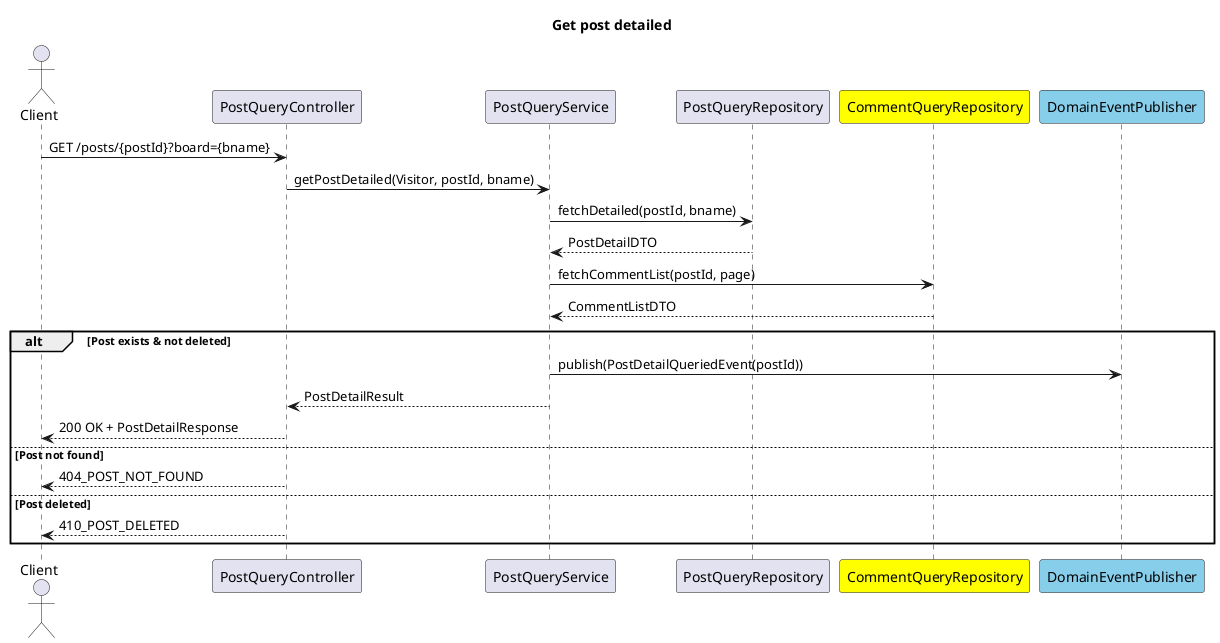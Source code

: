 @startuml getPostDetailSeq
title Get post detailed
actor Client
participant PostQueryController
participant PostQueryService
participant PostQueryRepository
participant CommentQueryRepository #yellow
participant DomainEventPublisher #skyblue

Client -> PostQueryController : GET /posts/{postId}?board={bname}
PostQueryController -> PostQueryService : getPostDetailed(Visitor, postId, bname)
PostQueryService -> PostQueryRepository : fetchDetailed(postId, bname)
PostQueryRepository --> PostQueryService : PostDetailDTO
PostQueryService -> CommentQueryRepository : fetchCommentList(postId, page)
CommentQueryRepository --> PostQueryService : CommentListDTO
alt Post exists & not deleted
    PostQueryService -> DomainEventPublisher : publish(PostDetailQueriedEvent(postId))
    PostQueryService --> PostQueryController : PostDetailResult
    PostQueryController --> Client : 200 OK + PostDetailResponse
else Post not found
    PostQueryController --> Client : 404_POST_NOT_FOUND
else Post deleted
    PostQueryController --> Client : 410_POST_DELETED
end

'!include ../../../eventHandling/boardContext/postAggregate/PostDetailQueriedHandle.puml

@enduml


